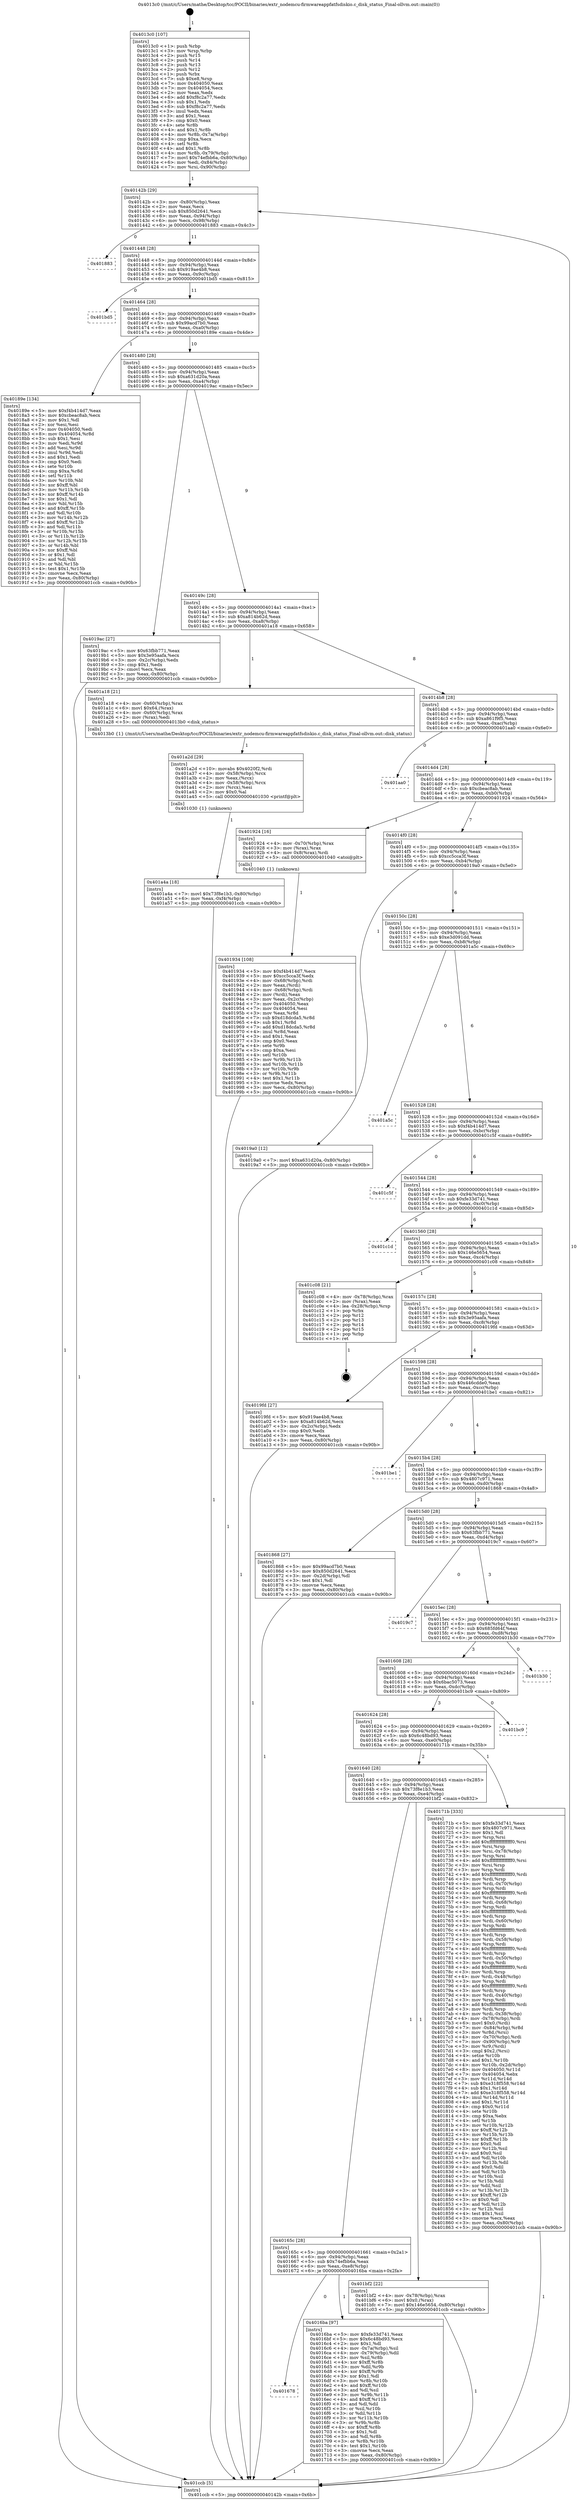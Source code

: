 digraph "0x4013c0" {
  label = "0x4013c0 (/mnt/c/Users/mathe/Desktop/tcc/POCII/binaries/extr_nodemcu-firmwareappfatfsdiskio.c_disk_status_Final-ollvm.out::main(0))"
  labelloc = "t"
  node[shape=record]

  Entry [label="",width=0.3,height=0.3,shape=circle,fillcolor=black,style=filled]
  "0x40142b" [label="{
     0x40142b [29]\l
     | [instrs]\l
     &nbsp;&nbsp;0x40142b \<+3\>: mov -0x80(%rbp),%eax\l
     &nbsp;&nbsp;0x40142e \<+2\>: mov %eax,%ecx\l
     &nbsp;&nbsp;0x401430 \<+6\>: sub $0x850d2641,%ecx\l
     &nbsp;&nbsp;0x401436 \<+6\>: mov %eax,-0x94(%rbp)\l
     &nbsp;&nbsp;0x40143c \<+6\>: mov %ecx,-0x98(%rbp)\l
     &nbsp;&nbsp;0x401442 \<+6\>: je 0000000000401883 \<main+0x4c3\>\l
  }"]
  "0x401883" [label="{
     0x401883\l
  }", style=dashed]
  "0x401448" [label="{
     0x401448 [28]\l
     | [instrs]\l
     &nbsp;&nbsp;0x401448 \<+5\>: jmp 000000000040144d \<main+0x8d\>\l
     &nbsp;&nbsp;0x40144d \<+6\>: mov -0x94(%rbp),%eax\l
     &nbsp;&nbsp;0x401453 \<+5\>: sub $0x919ae4b8,%eax\l
     &nbsp;&nbsp;0x401458 \<+6\>: mov %eax,-0x9c(%rbp)\l
     &nbsp;&nbsp;0x40145e \<+6\>: je 0000000000401bd5 \<main+0x815\>\l
  }"]
  Exit [label="",width=0.3,height=0.3,shape=circle,fillcolor=black,style=filled,peripheries=2]
  "0x401bd5" [label="{
     0x401bd5\l
  }", style=dashed]
  "0x401464" [label="{
     0x401464 [28]\l
     | [instrs]\l
     &nbsp;&nbsp;0x401464 \<+5\>: jmp 0000000000401469 \<main+0xa9\>\l
     &nbsp;&nbsp;0x401469 \<+6\>: mov -0x94(%rbp),%eax\l
     &nbsp;&nbsp;0x40146f \<+5\>: sub $0x99acd7b0,%eax\l
     &nbsp;&nbsp;0x401474 \<+6\>: mov %eax,-0xa0(%rbp)\l
     &nbsp;&nbsp;0x40147a \<+6\>: je 000000000040189e \<main+0x4de\>\l
  }"]
  "0x401a4a" [label="{
     0x401a4a [18]\l
     | [instrs]\l
     &nbsp;&nbsp;0x401a4a \<+7\>: movl $0x73f8e1b3,-0x80(%rbp)\l
     &nbsp;&nbsp;0x401a51 \<+6\>: mov %eax,-0xf4(%rbp)\l
     &nbsp;&nbsp;0x401a57 \<+5\>: jmp 0000000000401ccb \<main+0x90b\>\l
  }"]
  "0x40189e" [label="{
     0x40189e [134]\l
     | [instrs]\l
     &nbsp;&nbsp;0x40189e \<+5\>: mov $0xf4b414d7,%eax\l
     &nbsp;&nbsp;0x4018a3 \<+5\>: mov $0xcbeac8ab,%ecx\l
     &nbsp;&nbsp;0x4018a8 \<+2\>: mov $0x1,%dl\l
     &nbsp;&nbsp;0x4018aa \<+2\>: xor %esi,%esi\l
     &nbsp;&nbsp;0x4018ac \<+7\>: mov 0x404050,%edi\l
     &nbsp;&nbsp;0x4018b3 \<+8\>: mov 0x404054,%r8d\l
     &nbsp;&nbsp;0x4018bb \<+3\>: sub $0x1,%esi\l
     &nbsp;&nbsp;0x4018be \<+3\>: mov %edi,%r9d\l
     &nbsp;&nbsp;0x4018c1 \<+3\>: add %esi,%r9d\l
     &nbsp;&nbsp;0x4018c4 \<+4\>: imul %r9d,%edi\l
     &nbsp;&nbsp;0x4018c8 \<+3\>: and $0x1,%edi\l
     &nbsp;&nbsp;0x4018cb \<+3\>: cmp $0x0,%edi\l
     &nbsp;&nbsp;0x4018ce \<+4\>: sete %r10b\l
     &nbsp;&nbsp;0x4018d2 \<+4\>: cmp $0xa,%r8d\l
     &nbsp;&nbsp;0x4018d6 \<+4\>: setl %r11b\l
     &nbsp;&nbsp;0x4018da \<+3\>: mov %r10b,%bl\l
     &nbsp;&nbsp;0x4018dd \<+3\>: xor $0xff,%bl\l
     &nbsp;&nbsp;0x4018e0 \<+3\>: mov %r11b,%r14b\l
     &nbsp;&nbsp;0x4018e3 \<+4\>: xor $0xff,%r14b\l
     &nbsp;&nbsp;0x4018e7 \<+3\>: xor $0x1,%dl\l
     &nbsp;&nbsp;0x4018ea \<+3\>: mov %bl,%r15b\l
     &nbsp;&nbsp;0x4018ed \<+4\>: and $0xff,%r15b\l
     &nbsp;&nbsp;0x4018f1 \<+3\>: and %dl,%r10b\l
     &nbsp;&nbsp;0x4018f4 \<+3\>: mov %r14b,%r12b\l
     &nbsp;&nbsp;0x4018f7 \<+4\>: and $0xff,%r12b\l
     &nbsp;&nbsp;0x4018fb \<+3\>: and %dl,%r11b\l
     &nbsp;&nbsp;0x4018fe \<+3\>: or %r10b,%r15b\l
     &nbsp;&nbsp;0x401901 \<+3\>: or %r11b,%r12b\l
     &nbsp;&nbsp;0x401904 \<+3\>: xor %r12b,%r15b\l
     &nbsp;&nbsp;0x401907 \<+3\>: or %r14b,%bl\l
     &nbsp;&nbsp;0x40190a \<+3\>: xor $0xff,%bl\l
     &nbsp;&nbsp;0x40190d \<+3\>: or $0x1,%dl\l
     &nbsp;&nbsp;0x401910 \<+2\>: and %dl,%bl\l
     &nbsp;&nbsp;0x401912 \<+3\>: or %bl,%r15b\l
     &nbsp;&nbsp;0x401915 \<+4\>: test $0x1,%r15b\l
     &nbsp;&nbsp;0x401919 \<+3\>: cmovne %ecx,%eax\l
     &nbsp;&nbsp;0x40191c \<+3\>: mov %eax,-0x80(%rbp)\l
     &nbsp;&nbsp;0x40191f \<+5\>: jmp 0000000000401ccb \<main+0x90b\>\l
  }"]
  "0x401480" [label="{
     0x401480 [28]\l
     | [instrs]\l
     &nbsp;&nbsp;0x401480 \<+5\>: jmp 0000000000401485 \<main+0xc5\>\l
     &nbsp;&nbsp;0x401485 \<+6\>: mov -0x94(%rbp),%eax\l
     &nbsp;&nbsp;0x40148b \<+5\>: sub $0xa631d20a,%eax\l
     &nbsp;&nbsp;0x401490 \<+6\>: mov %eax,-0xa4(%rbp)\l
     &nbsp;&nbsp;0x401496 \<+6\>: je 00000000004019ac \<main+0x5ec\>\l
  }"]
  "0x401a2d" [label="{
     0x401a2d [29]\l
     | [instrs]\l
     &nbsp;&nbsp;0x401a2d \<+10\>: movabs $0x4020f2,%rdi\l
     &nbsp;&nbsp;0x401a37 \<+4\>: mov -0x58(%rbp),%rcx\l
     &nbsp;&nbsp;0x401a3b \<+2\>: mov %eax,(%rcx)\l
     &nbsp;&nbsp;0x401a3d \<+4\>: mov -0x58(%rbp),%rcx\l
     &nbsp;&nbsp;0x401a41 \<+2\>: mov (%rcx),%esi\l
     &nbsp;&nbsp;0x401a43 \<+2\>: mov $0x0,%al\l
     &nbsp;&nbsp;0x401a45 \<+5\>: call 0000000000401030 \<printf@plt\>\l
     | [calls]\l
     &nbsp;&nbsp;0x401030 \{1\} (unknown)\l
  }"]
  "0x4019ac" [label="{
     0x4019ac [27]\l
     | [instrs]\l
     &nbsp;&nbsp;0x4019ac \<+5\>: mov $0x63fbb771,%eax\l
     &nbsp;&nbsp;0x4019b1 \<+5\>: mov $0x3e95aafa,%ecx\l
     &nbsp;&nbsp;0x4019b6 \<+3\>: mov -0x2c(%rbp),%edx\l
     &nbsp;&nbsp;0x4019b9 \<+3\>: cmp $0x1,%edx\l
     &nbsp;&nbsp;0x4019bc \<+3\>: cmovl %ecx,%eax\l
     &nbsp;&nbsp;0x4019bf \<+3\>: mov %eax,-0x80(%rbp)\l
     &nbsp;&nbsp;0x4019c2 \<+5\>: jmp 0000000000401ccb \<main+0x90b\>\l
  }"]
  "0x40149c" [label="{
     0x40149c [28]\l
     | [instrs]\l
     &nbsp;&nbsp;0x40149c \<+5\>: jmp 00000000004014a1 \<main+0xe1\>\l
     &nbsp;&nbsp;0x4014a1 \<+6\>: mov -0x94(%rbp),%eax\l
     &nbsp;&nbsp;0x4014a7 \<+5\>: sub $0xa814b62d,%eax\l
     &nbsp;&nbsp;0x4014ac \<+6\>: mov %eax,-0xa8(%rbp)\l
     &nbsp;&nbsp;0x4014b2 \<+6\>: je 0000000000401a18 \<main+0x658\>\l
  }"]
  "0x401934" [label="{
     0x401934 [108]\l
     | [instrs]\l
     &nbsp;&nbsp;0x401934 \<+5\>: mov $0xf4b414d7,%ecx\l
     &nbsp;&nbsp;0x401939 \<+5\>: mov $0xcc5cca3f,%edx\l
     &nbsp;&nbsp;0x40193e \<+4\>: mov -0x68(%rbp),%rdi\l
     &nbsp;&nbsp;0x401942 \<+2\>: mov %eax,(%rdi)\l
     &nbsp;&nbsp;0x401944 \<+4\>: mov -0x68(%rbp),%rdi\l
     &nbsp;&nbsp;0x401948 \<+2\>: mov (%rdi),%eax\l
     &nbsp;&nbsp;0x40194a \<+3\>: mov %eax,-0x2c(%rbp)\l
     &nbsp;&nbsp;0x40194d \<+7\>: mov 0x404050,%eax\l
     &nbsp;&nbsp;0x401954 \<+7\>: mov 0x404054,%esi\l
     &nbsp;&nbsp;0x40195b \<+3\>: mov %eax,%r8d\l
     &nbsp;&nbsp;0x40195e \<+7\>: sub $0xd18dcda5,%r8d\l
     &nbsp;&nbsp;0x401965 \<+4\>: sub $0x1,%r8d\l
     &nbsp;&nbsp;0x401969 \<+7\>: add $0xd18dcda5,%r8d\l
     &nbsp;&nbsp;0x401970 \<+4\>: imul %r8d,%eax\l
     &nbsp;&nbsp;0x401974 \<+3\>: and $0x1,%eax\l
     &nbsp;&nbsp;0x401977 \<+3\>: cmp $0x0,%eax\l
     &nbsp;&nbsp;0x40197a \<+4\>: sete %r9b\l
     &nbsp;&nbsp;0x40197e \<+3\>: cmp $0xa,%esi\l
     &nbsp;&nbsp;0x401981 \<+4\>: setl %r10b\l
     &nbsp;&nbsp;0x401985 \<+3\>: mov %r9b,%r11b\l
     &nbsp;&nbsp;0x401988 \<+3\>: and %r10b,%r11b\l
     &nbsp;&nbsp;0x40198b \<+3\>: xor %r10b,%r9b\l
     &nbsp;&nbsp;0x40198e \<+3\>: or %r9b,%r11b\l
     &nbsp;&nbsp;0x401991 \<+4\>: test $0x1,%r11b\l
     &nbsp;&nbsp;0x401995 \<+3\>: cmovne %edx,%ecx\l
     &nbsp;&nbsp;0x401998 \<+3\>: mov %ecx,-0x80(%rbp)\l
     &nbsp;&nbsp;0x40199b \<+5\>: jmp 0000000000401ccb \<main+0x90b\>\l
  }"]
  "0x401a18" [label="{
     0x401a18 [21]\l
     | [instrs]\l
     &nbsp;&nbsp;0x401a18 \<+4\>: mov -0x60(%rbp),%rax\l
     &nbsp;&nbsp;0x401a1c \<+6\>: movl $0x64,(%rax)\l
     &nbsp;&nbsp;0x401a22 \<+4\>: mov -0x60(%rbp),%rax\l
     &nbsp;&nbsp;0x401a26 \<+2\>: mov (%rax),%edi\l
     &nbsp;&nbsp;0x401a28 \<+5\>: call 00000000004013b0 \<disk_status\>\l
     | [calls]\l
     &nbsp;&nbsp;0x4013b0 \{1\} (/mnt/c/Users/mathe/Desktop/tcc/POCII/binaries/extr_nodemcu-firmwareappfatfsdiskio.c_disk_status_Final-ollvm.out::disk_status)\l
  }"]
  "0x4014b8" [label="{
     0x4014b8 [28]\l
     | [instrs]\l
     &nbsp;&nbsp;0x4014b8 \<+5\>: jmp 00000000004014bd \<main+0xfd\>\l
     &nbsp;&nbsp;0x4014bd \<+6\>: mov -0x94(%rbp),%eax\l
     &nbsp;&nbsp;0x4014c3 \<+5\>: sub $0xa861f9f5,%eax\l
     &nbsp;&nbsp;0x4014c8 \<+6\>: mov %eax,-0xac(%rbp)\l
     &nbsp;&nbsp;0x4014ce \<+6\>: je 0000000000401aa0 \<main+0x6e0\>\l
  }"]
  "0x4013c0" [label="{
     0x4013c0 [107]\l
     | [instrs]\l
     &nbsp;&nbsp;0x4013c0 \<+1\>: push %rbp\l
     &nbsp;&nbsp;0x4013c1 \<+3\>: mov %rsp,%rbp\l
     &nbsp;&nbsp;0x4013c4 \<+2\>: push %r15\l
     &nbsp;&nbsp;0x4013c6 \<+2\>: push %r14\l
     &nbsp;&nbsp;0x4013c8 \<+2\>: push %r13\l
     &nbsp;&nbsp;0x4013ca \<+2\>: push %r12\l
     &nbsp;&nbsp;0x4013cc \<+1\>: push %rbx\l
     &nbsp;&nbsp;0x4013cd \<+7\>: sub $0xe8,%rsp\l
     &nbsp;&nbsp;0x4013d4 \<+7\>: mov 0x404050,%eax\l
     &nbsp;&nbsp;0x4013db \<+7\>: mov 0x404054,%ecx\l
     &nbsp;&nbsp;0x4013e2 \<+2\>: mov %eax,%edx\l
     &nbsp;&nbsp;0x4013e4 \<+6\>: add $0xf8c2a77,%edx\l
     &nbsp;&nbsp;0x4013ea \<+3\>: sub $0x1,%edx\l
     &nbsp;&nbsp;0x4013ed \<+6\>: sub $0xf8c2a77,%edx\l
     &nbsp;&nbsp;0x4013f3 \<+3\>: imul %edx,%eax\l
     &nbsp;&nbsp;0x4013f6 \<+3\>: and $0x1,%eax\l
     &nbsp;&nbsp;0x4013f9 \<+3\>: cmp $0x0,%eax\l
     &nbsp;&nbsp;0x4013fc \<+4\>: sete %r8b\l
     &nbsp;&nbsp;0x401400 \<+4\>: and $0x1,%r8b\l
     &nbsp;&nbsp;0x401404 \<+4\>: mov %r8b,-0x7a(%rbp)\l
     &nbsp;&nbsp;0x401408 \<+3\>: cmp $0xa,%ecx\l
     &nbsp;&nbsp;0x40140b \<+4\>: setl %r8b\l
     &nbsp;&nbsp;0x40140f \<+4\>: and $0x1,%r8b\l
     &nbsp;&nbsp;0x401413 \<+4\>: mov %r8b,-0x79(%rbp)\l
     &nbsp;&nbsp;0x401417 \<+7\>: movl $0x74efbb6a,-0x80(%rbp)\l
     &nbsp;&nbsp;0x40141e \<+6\>: mov %edi,-0x84(%rbp)\l
     &nbsp;&nbsp;0x401424 \<+7\>: mov %rsi,-0x90(%rbp)\l
  }"]
  "0x401aa0" [label="{
     0x401aa0\l
  }", style=dashed]
  "0x4014d4" [label="{
     0x4014d4 [28]\l
     | [instrs]\l
     &nbsp;&nbsp;0x4014d4 \<+5\>: jmp 00000000004014d9 \<main+0x119\>\l
     &nbsp;&nbsp;0x4014d9 \<+6\>: mov -0x94(%rbp),%eax\l
     &nbsp;&nbsp;0x4014df \<+5\>: sub $0xcbeac8ab,%eax\l
     &nbsp;&nbsp;0x4014e4 \<+6\>: mov %eax,-0xb0(%rbp)\l
     &nbsp;&nbsp;0x4014ea \<+6\>: je 0000000000401924 \<main+0x564\>\l
  }"]
  "0x401ccb" [label="{
     0x401ccb [5]\l
     | [instrs]\l
     &nbsp;&nbsp;0x401ccb \<+5\>: jmp 000000000040142b \<main+0x6b\>\l
  }"]
  "0x401924" [label="{
     0x401924 [16]\l
     | [instrs]\l
     &nbsp;&nbsp;0x401924 \<+4\>: mov -0x70(%rbp),%rax\l
     &nbsp;&nbsp;0x401928 \<+3\>: mov (%rax),%rax\l
     &nbsp;&nbsp;0x40192b \<+4\>: mov 0x8(%rax),%rdi\l
     &nbsp;&nbsp;0x40192f \<+5\>: call 0000000000401040 \<atoi@plt\>\l
     | [calls]\l
     &nbsp;&nbsp;0x401040 \{1\} (unknown)\l
  }"]
  "0x4014f0" [label="{
     0x4014f0 [28]\l
     | [instrs]\l
     &nbsp;&nbsp;0x4014f0 \<+5\>: jmp 00000000004014f5 \<main+0x135\>\l
     &nbsp;&nbsp;0x4014f5 \<+6\>: mov -0x94(%rbp),%eax\l
     &nbsp;&nbsp;0x4014fb \<+5\>: sub $0xcc5cca3f,%eax\l
     &nbsp;&nbsp;0x401500 \<+6\>: mov %eax,-0xb4(%rbp)\l
     &nbsp;&nbsp;0x401506 \<+6\>: je 00000000004019a0 \<main+0x5e0\>\l
  }"]
  "0x401678" [label="{
     0x401678\l
  }", style=dashed]
  "0x4019a0" [label="{
     0x4019a0 [12]\l
     | [instrs]\l
     &nbsp;&nbsp;0x4019a0 \<+7\>: movl $0xa631d20a,-0x80(%rbp)\l
     &nbsp;&nbsp;0x4019a7 \<+5\>: jmp 0000000000401ccb \<main+0x90b\>\l
  }"]
  "0x40150c" [label="{
     0x40150c [28]\l
     | [instrs]\l
     &nbsp;&nbsp;0x40150c \<+5\>: jmp 0000000000401511 \<main+0x151\>\l
     &nbsp;&nbsp;0x401511 \<+6\>: mov -0x94(%rbp),%eax\l
     &nbsp;&nbsp;0x401517 \<+5\>: sub $0xe3d091dd,%eax\l
     &nbsp;&nbsp;0x40151c \<+6\>: mov %eax,-0xb8(%rbp)\l
     &nbsp;&nbsp;0x401522 \<+6\>: je 0000000000401a5c \<main+0x69c\>\l
  }"]
  "0x4016ba" [label="{
     0x4016ba [97]\l
     | [instrs]\l
     &nbsp;&nbsp;0x4016ba \<+5\>: mov $0xfe33d741,%eax\l
     &nbsp;&nbsp;0x4016bf \<+5\>: mov $0x6c48bd93,%ecx\l
     &nbsp;&nbsp;0x4016c4 \<+2\>: mov $0x1,%dl\l
     &nbsp;&nbsp;0x4016c6 \<+4\>: mov -0x7a(%rbp),%sil\l
     &nbsp;&nbsp;0x4016ca \<+4\>: mov -0x79(%rbp),%dil\l
     &nbsp;&nbsp;0x4016ce \<+3\>: mov %sil,%r8b\l
     &nbsp;&nbsp;0x4016d1 \<+4\>: xor $0xff,%r8b\l
     &nbsp;&nbsp;0x4016d5 \<+3\>: mov %dil,%r9b\l
     &nbsp;&nbsp;0x4016d8 \<+4\>: xor $0xff,%r9b\l
     &nbsp;&nbsp;0x4016dc \<+3\>: xor $0x1,%dl\l
     &nbsp;&nbsp;0x4016df \<+3\>: mov %r8b,%r10b\l
     &nbsp;&nbsp;0x4016e2 \<+4\>: and $0xff,%r10b\l
     &nbsp;&nbsp;0x4016e6 \<+3\>: and %dl,%sil\l
     &nbsp;&nbsp;0x4016e9 \<+3\>: mov %r9b,%r11b\l
     &nbsp;&nbsp;0x4016ec \<+4\>: and $0xff,%r11b\l
     &nbsp;&nbsp;0x4016f0 \<+3\>: and %dl,%dil\l
     &nbsp;&nbsp;0x4016f3 \<+3\>: or %sil,%r10b\l
     &nbsp;&nbsp;0x4016f6 \<+3\>: or %dil,%r11b\l
     &nbsp;&nbsp;0x4016f9 \<+3\>: xor %r11b,%r10b\l
     &nbsp;&nbsp;0x4016fc \<+3\>: or %r9b,%r8b\l
     &nbsp;&nbsp;0x4016ff \<+4\>: xor $0xff,%r8b\l
     &nbsp;&nbsp;0x401703 \<+3\>: or $0x1,%dl\l
     &nbsp;&nbsp;0x401706 \<+3\>: and %dl,%r8b\l
     &nbsp;&nbsp;0x401709 \<+3\>: or %r8b,%r10b\l
     &nbsp;&nbsp;0x40170c \<+4\>: test $0x1,%r10b\l
     &nbsp;&nbsp;0x401710 \<+3\>: cmovne %ecx,%eax\l
     &nbsp;&nbsp;0x401713 \<+3\>: mov %eax,-0x80(%rbp)\l
     &nbsp;&nbsp;0x401716 \<+5\>: jmp 0000000000401ccb \<main+0x90b\>\l
  }"]
  "0x401a5c" [label="{
     0x401a5c\l
  }", style=dashed]
  "0x401528" [label="{
     0x401528 [28]\l
     | [instrs]\l
     &nbsp;&nbsp;0x401528 \<+5\>: jmp 000000000040152d \<main+0x16d\>\l
     &nbsp;&nbsp;0x40152d \<+6\>: mov -0x94(%rbp),%eax\l
     &nbsp;&nbsp;0x401533 \<+5\>: sub $0xf4b414d7,%eax\l
     &nbsp;&nbsp;0x401538 \<+6\>: mov %eax,-0xbc(%rbp)\l
     &nbsp;&nbsp;0x40153e \<+6\>: je 0000000000401c5f \<main+0x89f\>\l
  }"]
  "0x40165c" [label="{
     0x40165c [28]\l
     | [instrs]\l
     &nbsp;&nbsp;0x40165c \<+5\>: jmp 0000000000401661 \<main+0x2a1\>\l
     &nbsp;&nbsp;0x401661 \<+6\>: mov -0x94(%rbp),%eax\l
     &nbsp;&nbsp;0x401667 \<+5\>: sub $0x74efbb6a,%eax\l
     &nbsp;&nbsp;0x40166c \<+6\>: mov %eax,-0xe8(%rbp)\l
     &nbsp;&nbsp;0x401672 \<+6\>: je 00000000004016ba \<main+0x2fa\>\l
  }"]
  "0x401c5f" [label="{
     0x401c5f\l
  }", style=dashed]
  "0x401544" [label="{
     0x401544 [28]\l
     | [instrs]\l
     &nbsp;&nbsp;0x401544 \<+5\>: jmp 0000000000401549 \<main+0x189\>\l
     &nbsp;&nbsp;0x401549 \<+6\>: mov -0x94(%rbp),%eax\l
     &nbsp;&nbsp;0x40154f \<+5\>: sub $0xfe33d741,%eax\l
     &nbsp;&nbsp;0x401554 \<+6\>: mov %eax,-0xc0(%rbp)\l
     &nbsp;&nbsp;0x40155a \<+6\>: je 0000000000401c1d \<main+0x85d\>\l
  }"]
  "0x401bf2" [label="{
     0x401bf2 [22]\l
     | [instrs]\l
     &nbsp;&nbsp;0x401bf2 \<+4\>: mov -0x78(%rbp),%rax\l
     &nbsp;&nbsp;0x401bf6 \<+6\>: movl $0x0,(%rax)\l
     &nbsp;&nbsp;0x401bfc \<+7\>: movl $0x146e5654,-0x80(%rbp)\l
     &nbsp;&nbsp;0x401c03 \<+5\>: jmp 0000000000401ccb \<main+0x90b\>\l
  }"]
  "0x401c1d" [label="{
     0x401c1d\l
  }", style=dashed]
  "0x401560" [label="{
     0x401560 [28]\l
     | [instrs]\l
     &nbsp;&nbsp;0x401560 \<+5\>: jmp 0000000000401565 \<main+0x1a5\>\l
     &nbsp;&nbsp;0x401565 \<+6\>: mov -0x94(%rbp),%eax\l
     &nbsp;&nbsp;0x40156b \<+5\>: sub $0x146e5654,%eax\l
     &nbsp;&nbsp;0x401570 \<+6\>: mov %eax,-0xc4(%rbp)\l
     &nbsp;&nbsp;0x401576 \<+6\>: je 0000000000401c08 \<main+0x848\>\l
  }"]
  "0x401640" [label="{
     0x401640 [28]\l
     | [instrs]\l
     &nbsp;&nbsp;0x401640 \<+5\>: jmp 0000000000401645 \<main+0x285\>\l
     &nbsp;&nbsp;0x401645 \<+6\>: mov -0x94(%rbp),%eax\l
     &nbsp;&nbsp;0x40164b \<+5\>: sub $0x73f8e1b3,%eax\l
     &nbsp;&nbsp;0x401650 \<+6\>: mov %eax,-0xe4(%rbp)\l
     &nbsp;&nbsp;0x401656 \<+6\>: je 0000000000401bf2 \<main+0x832\>\l
  }"]
  "0x401c08" [label="{
     0x401c08 [21]\l
     | [instrs]\l
     &nbsp;&nbsp;0x401c08 \<+4\>: mov -0x78(%rbp),%rax\l
     &nbsp;&nbsp;0x401c0c \<+2\>: mov (%rax),%eax\l
     &nbsp;&nbsp;0x401c0e \<+4\>: lea -0x28(%rbp),%rsp\l
     &nbsp;&nbsp;0x401c12 \<+1\>: pop %rbx\l
     &nbsp;&nbsp;0x401c13 \<+2\>: pop %r12\l
     &nbsp;&nbsp;0x401c15 \<+2\>: pop %r13\l
     &nbsp;&nbsp;0x401c17 \<+2\>: pop %r14\l
     &nbsp;&nbsp;0x401c19 \<+2\>: pop %r15\l
     &nbsp;&nbsp;0x401c1b \<+1\>: pop %rbp\l
     &nbsp;&nbsp;0x401c1c \<+1\>: ret\l
  }"]
  "0x40157c" [label="{
     0x40157c [28]\l
     | [instrs]\l
     &nbsp;&nbsp;0x40157c \<+5\>: jmp 0000000000401581 \<main+0x1c1\>\l
     &nbsp;&nbsp;0x401581 \<+6\>: mov -0x94(%rbp),%eax\l
     &nbsp;&nbsp;0x401587 \<+5\>: sub $0x3e95aafa,%eax\l
     &nbsp;&nbsp;0x40158c \<+6\>: mov %eax,-0xc8(%rbp)\l
     &nbsp;&nbsp;0x401592 \<+6\>: je 00000000004019fd \<main+0x63d\>\l
  }"]
  "0x40171b" [label="{
     0x40171b [333]\l
     | [instrs]\l
     &nbsp;&nbsp;0x40171b \<+5\>: mov $0xfe33d741,%eax\l
     &nbsp;&nbsp;0x401720 \<+5\>: mov $0x4807c971,%ecx\l
     &nbsp;&nbsp;0x401725 \<+2\>: mov $0x1,%dl\l
     &nbsp;&nbsp;0x401727 \<+3\>: mov %rsp,%rsi\l
     &nbsp;&nbsp;0x40172a \<+4\>: add $0xfffffffffffffff0,%rsi\l
     &nbsp;&nbsp;0x40172e \<+3\>: mov %rsi,%rsp\l
     &nbsp;&nbsp;0x401731 \<+4\>: mov %rsi,-0x78(%rbp)\l
     &nbsp;&nbsp;0x401735 \<+3\>: mov %rsp,%rsi\l
     &nbsp;&nbsp;0x401738 \<+4\>: add $0xfffffffffffffff0,%rsi\l
     &nbsp;&nbsp;0x40173c \<+3\>: mov %rsi,%rsp\l
     &nbsp;&nbsp;0x40173f \<+3\>: mov %rsp,%rdi\l
     &nbsp;&nbsp;0x401742 \<+4\>: add $0xfffffffffffffff0,%rdi\l
     &nbsp;&nbsp;0x401746 \<+3\>: mov %rdi,%rsp\l
     &nbsp;&nbsp;0x401749 \<+4\>: mov %rdi,-0x70(%rbp)\l
     &nbsp;&nbsp;0x40174d \<+3\>: mov %rsp,%rdi\l
     &nbsp;&nbsp;0x401750 \<+4\>: add $0xfffffffffffffff0,%rdi\l
     &nbsp;&nbsp;0x401754 \<+3\>: mov %rdi,%rsp\l
     &nbsp;&nbsp;0x401757 \<+4\>: mov %rdi,-0x68(%rbp)\l
     &nbsp;&nbsp;0x40175b \<+3\>: mov %rsp,%rdi\l
     &nbsp;&nbsp;0x40175e \<+4\>: add $0xfffffffffffffff0,%rdi\l
     &nbsp;&nbsp;0x401762 \<+3\>: mov %rdi,%rsp\l
     &nbsp;&nbsp;0x401765 \<+4\>: mov %rdi,-0x60(%rbp)\l
     &nbsp;&nbsp;0x401769 \<+3\>: mov %rsp,%rdi\l
     &nbsp;&nbsp;0x40176c \<+4\>: add $0xfffffffffffffff0,%rdi\l
     &nbsp;&nbsp;0x401770 \<+3\>: mov %rdi,%rsp\l
     &nbsp;&nbsp;0x401773 \<+4\>: mov %rdi,-0x58(%rbp)\l
     &nbsp;&nbsp;0x401777 \<+3\>: mov %rsp,%rdi\l
     &nbsp;&nbsp;0x40177a \<+4\>: add $0xfffffffffffffff0,%rdi\l
     &nbsp;&nbsp;0x40177e \<+3\>: mov %rdi,%rsp\l
     &nbsp;&nbsp;0x401781 \<+4\>: mov %rdi,-0x50(%rbp)\l
     &nbsp;&nbsp;0x401785 \<+3\>: mov %rsp,%rdi\l
     &nbsp;&nbsp;0x401788 \<+4\>: add $0xfffffffffffffff0,%rdi\l
     &nbsp;&nbsp;0x40178c \<+3\>: mov %rdi,%rsp\l
     &nbsp;&nbsp;0x40178f \<+4\>: mov %rdi,-0x48(%rbp)\l
     &nbsp;&nbsp;0x401793 \<+3\>: mov %rsp,%rdi\l
     &nbsp;&nbsp;0x401796 \<+4\>: add $0xfffffffffffffff0,%rdi\l
     &nbsp;&nbsp;0x40179a \<+3\>: mov %rdi,%rsp\l
     &nbsp;&nbsp;0x40179d \<+4\>: mov %rdi,-0x40(%rbp)\l
     &nbsp;&nbsp;0x4017a1 \<+3\>: mov %rsp,%rdi\l
     &nbsp;&nbsp;0x4017a4 \<+4\>: add $0xfffffffffffffff0,%rdi\l
     &nbsp;&nbsp;0x4017a8 \<+3\>: mov %rdi,%rsp\l
     &nbsp;&nbsp;0x4017ab \<+4\>: mov %rdi,-0x38(%rbp)\l
     &nbsp;&nbsp;0x4017af \<+4\>: mov -0x78(%rbp),%rdi\l
     &nbsp;&nbsp;0x4017b3 \<+6\>: movl $0x0,(%rdi)\l
     &nbsp;&nbsp;0x4017b9 \<+7\>: mov -0x84(%rbp),%r8d\l
     &nbsp;&nbsp;0x4017c0 \<+3\>: mov %r8d,(%rsi)\l
     &nbsp;&nbsp;0x4017c3 \<+4\>: mov -0x70(%rbp),%rdi\l
     &nbsp;&nbsp;0x4017c7 \<+7\>: mov -0x90(%rbp),%r9\l
     &nbsp;&nbsp;0x4017ce \<+3\>: mov %r9,(%rdi)\l
     &nbsp;&nbsp;0x4017d1 \<+3\>: cmpl $0x2,(%rsi)\l
     &nbsp;&nbsp;0x4017d4 \<+4\>: setne %r10b\l
     &nbsp;&nbsp;0x4017d8 \<+4\>: and $0x1,%r10b\l
     &nbsp;&nbsp;0x4017dc \<+4\>: mov %r10b,-0x2d(%rbp)\l
     &nbsp;&nbsp;0x4017e0 \<+8\>: mov 0x404050,%r11d\l
     &nbsp;&nbsp;0x4017e8 \<+7\>: mov 0x404054,%ebx\l
     &nbsp;&nbsp;0x4017ef \<+3\>: mov %r11d,%r14d\l
     &nbsp;&nbsp;0x4017f2 \<+7\>: sub $0xe318f558,%r14d\l
     &nbsp;&nbsp;0x4017f9 \<+4\>: sub $0x1,%r14d\l
     &nbsp;&nbsp;0x4017fd \<+7\>: add $0xe318f558,%r14d\l
     &nbsp;&nbsp;0x401804 \<+4\>: imul %r14d,%r11d\l
     &nbsp;&nbsp;0x401808 \<+4\>: and $0x1,%r11d\l
     &nbsp;&nbsp;0x40180c \<+4\>: cmp $0x0,%r11d\l
     &nbsp;&nbsp;0x401810 \<+4\>: sete %r10b\l
     &nbsp;&nbsp;0x401814 \<+3\>: cmp $0xa,%ebx\l
     &nbsp;&nbsp;0x401817 \<+4\>: setl %r15b\l
     &nbsp;&nbsp;0x40181b \<+3\>: mov %r10b,%r12b\l
     &nbsp;&nbsp;0x40181e \<+4\>: xor $0xff,%r12b\l
     &nbsp;&nbsp;0x401822 \<+3\>: mov %r15b,%r13b\l
     &nbsp;&nbsp;0x401825 \<+4\>: xor $0xff,%r13b\l
     &nbsp;&nbsp;0x401829 \<+3\>: xor $0x0,%dl\l
     &nbsp;&nbsp;0x40182c \<+3\>: mov %r12b,%sil\l
     &nbsp;&nbsp;0x40182f \<+4\>: and $0x0,%sil\l
     &nbsp;&nbsp;0x401833 \<+3\>: and %dl,%r10b\l
     &nbsp;&nbsp;0x401836 \<+3\>: mov %r13b,%dil\l
     &nbsp;&nbsp;0x401839 \<+4\>: and $0x0,%dil\l
     &nbsp;&nbsp;0x40183d \<+3\>: and %dl,%r15b\l
     &nbsp;&nbsp;0x401840 \<+3\>: or %r10b,%sil\l
     &nbsp;&nbsp;0x401843 \<+3\>: or %r15b,%dil\l
     &nbsp;&nbsp;0x401846 \<+3\>: xor %dil,%sil\l
     &nbsp;&nbsp;0x401849 \<+3\>: or %r13b,%r12b\l
     &nbsp;&nbsp;0x40184c \<+4\>: xor $0xff,%r12b\l
     &nbsp;&nbsp;0x401850 \<+3\>: or $0x0,%dl\l
     &nbsp;&nbsp;0x401853 \<+3\>: and %dl,%r12b\l
     &nbsp;&nbsp;0x401856 \<+3\>: or %r12b,%sil\l
     &nbsp;&nbsp;0x401859 \<+4\>: test $0x1,%sil\l
     &nbsp;&nbsp;0x40185d \<+3\>: cmovne %ecx,%eax\l
     &nbsp;&nbsp;0x401860 \<+3\>: mov %eax,-0x80(%rbp)\l
     &nbsp;&nbsp;0x401863 \<+5\>: jmp 0000000000401ccb \<main+0x90b\>\l
  }"]
  "0x4019fd" [label="{
     0x4019fd [27]\l
     | [instrs]\l
     &nbsp;&nbsp;0x4019fd \<+5\>: mov $0x919ae4b8,%eax\l
     &nbsp;&nbsp;0x401a02 \<+5\>: mov $0xa814b62d,%ecx\l
     &nbsp;&nbsp;0x401a07 \<+3\>: mov -0x2c(%rbp),%edx\l
     &nbsp;&nbsp;0x401a0a \<+3\>: cmp $0x0,%edx\l
     &nbsp;&nbsp;0x401a0d \<+3\>: cmove %ecx,%eax\l
     &nbsp;&nbsp;0x401a10 \<+3\>: mov %eax,-0x80(%rbp)\l
     &nbsp;&nbsp;0x401a13 \<+5\>: jmp 0000000000401ccb \<main+0x90b\>\l
  }"]
  "0x401598" [label="{
     0x401598 [28]\l
     | [instrs]\l
     &nbsp;&nbsp;0x401598 \<+5\>: jmp 000000000040159d \<main+0x1dd\>\l
     &nbsp;&nbsp;0x40159d \<+6\>: mov -0x94(%rbp),%eax\l
     &nbsp;&nbsp;0x4015a3 \<+5\>: sub $0x446cdde0,%eax\l
     &nbsp;&nbsp;0x4015a8 \<+6\>: mov %eax,-0xcc(%rbp)\l
     &nbsp;&nbsp;0x4015ae \<+6\>: je 0000000000401be1 \<main+0x821\>\l
  }"]
  "0x401624" [label="{
     0x401624 [28]\l
     | [instrs]\l
     &nbsp;&nbsp;0x401624 \<+5\>: jmp 0000000000401629 \<main+0x269\>\l
     &nbsp;&nbsp;0x401629 \<+6\>: mov -0x94(%rbp),%eax\l
     &nbsp;&nbsp;0x40162f \<+5\>: sub $0x6c48bd93,%eax\l
     &nbsp;&nbsp;0x401634 \<+6\>: mov %eax,-0xe0(%rbp)\l
     &nbsp;&nbsp;0x40163a \<+6\>: je 000000000040171b \<main+0x35b\>\l
  }"]
  "0x401be1" [label="{
     0x401be1\l
  }", style=dashed]
  "0x4015b4" [label="{
     0x4015b4 [28]\l
     | [instrs]\l
     &nbsp;&nbsp;0x4015b4 \<+5\>: jmp 00000000004015b9 \<main+0x1f9\>\l
     &nbsp;&nbsp;0x4015b9 \<+6\>: mov -0x94(%rbp),%eax\l
     &nbsp;&nbsp;0x4015bf \<+5\>: sub $0x4807c971,%eax\l
     &nbsp;&nbsp;0x4015c4 \<+6\>: mov %eax,-0xd0(%rbp)\l
     &nbsp;&nbsp;0x4015ca \<+6\>: je 0000000000401868 \<main+0x4a8\>\l
  }"]
  "0x401bc9" [label="{
     0x401bc9\l
  }", style=dashed]
  "0x401868" [label="{
     0x401868 [27]\l
     | [instrs]\l
     &nbsp;&nbsp;0x401868 \<+5\>: mov $0x99acd7b0,%eax\l
     &nbsp;&nbsp;0x40186d \<+5\>: mov $0x850d2641,%ecx\l
     &nbsp;&nbsp;0x401872 \<+3\>: mov -0x2d(%rbp),%dl\l
     &nbsp;&nbsp;0x401875 \<+3\>: test $0x1,%dl\l
     &nbsp;&nbsp;0x401878 \<+3\>: cmovne %ecx,%eax\l
     &nbsp;&nbsp;0x40187b \<+3\>: mov %eax,-0x80(%rbp)\l
     &nbsp;&nbsp;0x40187e \<+5\>: jmp 0000000000401ccb \<main+0x90b\>\l
  }"]
  "0x4015d0" [label="{
     0x4015d0 [28]\l
     | [instrs]\l
     &nbsp;&nbsp;0x4015d0 \<+5\>: jmp 00000000004015d5 \<main+0x215\>\l
     &nbsp;&nbsp;0x4015d5 \<+6\>: mov -0x94(%rbp),%eax\l
     &nbsp;&nbsp;0x4015db \<+5\>: sub $0x63fbb771,%eax\l
     &nbsp;&nbsp;0x4015e0 \<+6\>: mov %eax,-0xd4(%rbp)\l
     &nbsp;&nbsp;0x4015e6 \<+6\>: je 00000000004019c7 \<main+0x607\>\l
  }"]
  "0x401608" [label="{
     0x401608 [28]\l
     | [instrs]\l
     &nbsp;&nbsp;0x401608 \<+5\>: jmp 000000000040160d \<main+0x24d\>\l
     &nbsp;&nbsp;0x40160d \<+6\>: mov -0x94(%rbp),%eax\l
     &nbsp;&nbsp;0x401613 \<+5\>: sub $0x6bac5073,%eax\l
     &nbsp;&nbsp;0x401618 \<+6\>: mov %eax,-0xdc(%rbp)\l
     &nbsp;&nbsp;0x40161e \<+6\>: je 0000000000401bc9 \<main+0x809\>\l
  }"]
  "0x4019c7" [label="{
     0x4019c7\l
  }", style=dashed]
  "0x4015ec" [label="{
     0x4015ec [28]\l
     | [instrs]\l
     &nbsp;&nbsp;0x4015ec \<+5\>: jmp 00000000004015f1 \<main+0x231\>\l
     &nbsp;&nbsp;0x4015f1 \<+6\>: mov -0x94(%rbp),%eax\l
     &nbsp;&nbsp;0x4015f7 \<+5\>: sub $0x685fd64f,%eax\l
     &nbsp;&nbsp;0x4015fc \<+6\>: mov %eax,-0xd8(%rbp)\l
     &nbsp;&nbsp;0x401602 \<+6\>: je 0000000000401b30 \<main+0x770\>\l
  }"]
  "0x401b30" [label="{
     0x401b30\l
  }", style=dashed]
  Entry -> "0x4013c0" [label=" 1"]
  "0x40142b" -> "0x401883" [label=" 0"]
  "0x40142b" -> "0x401448" [label=" 11"]
  "0x401c08" -> Exit [label=" 1"]
  "0x401448" -> "0x401bd5" [label=" 0"]
  "0x401448" -> "0x401464" [label=" 11"]
  "0x401bf2" -> "0x401ccb" [label=" 1"]
  "0x401464" -> "0x40189e" [label=" 1"]
  "0x401464" -> "0x401480" [label=" 10"]
  "0x401a4a" -> "0x401ccb" [label=" 1"]
  "0x401480" -> "0x4019ac" [label=" 1"]
  "0x401480" -> "0x40149c" [label=" 9"]
  "0x401a2d" -> "0x401a4a" [label=" 1"]
  "0x40149c" -> "0x401a18" [label=" 1"]
  "0x40149c" -> "0x4014b8" [label=" 8"]
  "0x401a18" -> "0x401a2d" [label=" 1"]
  "0x4014b8" -> "0x401aa0" [label=" 0"]
  "0x4014b8" -> "0x4014d4" [label=" 8"]
  "0x4019ac" -> "0x401ccb" [label=" 1"]
  "0x4014d4" -> "0x401924" [label=" 1"]
  "0x4014d4" -> "0x4014f0" [label=" 7"]
  "0x4019a0" -> "0x401ccb" [label=" 1"]
  "0x4014f0" -> "0x4019a0" [label=" 1"]
  "0x4014f0" -> "0x40150c" [label=" 6"]
  "0x401934" -> "0x401ccb" [label=" 1"]
  "0x40150c" -> "0x401a5c" [label=" 0"]
  "0x40150c" -> "0x401528" [label=" 6"]
  "0x401924" -> "0x401934" [label=" 1"]
  "0x401528" -> "0x401c5f" [label=" 0"]
  "0x401528" -> "0x401544" [label=" 6"]
  "0x401868" -> "0x401ccb" [label=" 1"]
  "0x401544" -> "0x401c1d" [label=" 0"]
  "0x401544" -> "0x401560" [label=" 6"]
  "0x40171b" -> "0x401ccb" [label=" 1"]
  "0x401560" -> "0x401c08" [label=" 1"]
  "0x401560" -> "0x40157c" [label=" 5"]
  "0x401ccb" -> "0x40142b" [label=" 10"]
  "0x40157c" -> "0x4019fd" [label=" 1"]
  "0x40157c" -> "0x401598" [label=" 4"]
  "0x4013c0" -> "0x40142b" [label=" 1"]
  "0x401598" -> "0x401be1" [label=" 0"]
  "0x401598" -> "0x4015b4" [label=" 4"]
  "0x40165c" -> "0x401678" [label=" 0"]
  "0x4015b4" -> "0x401868" [label=" 1"]
  "0x4015b4" -> "0x4015d0" [label=" 3"]
  "0x40165c" -> "0x4016ba" [label=" 1"]
  "0x4015d0" -> "0x4019c7" [label=" 0"]
  "0x4015d0" -> "0x4015ec" [label=" 3"]
  "0x401640" -> "0x40165c" [label=" 1"]
  "0x4015ec" -> "0x401b30" [label=" 0"]
  "0x4015ec" -> "0x401608" [label=" 3"]
  "0x40189e" -> "0x401ccb" [label=" 1"]
  "0x401608" -> "0x401bc9" [label=" 0"]
  "0x401608" -> "0x401624" [label=" 3"]
  "0x4016ba" -> "0x401ccb" [label=" 1"]
  "0x401624" -> "0x40171b" [label=" 1"]
  "0x401624" -> "0x401640" [label=" 2"]
  "0x4019fd" -> "0x401ccb" [label=" 1"]
  "0x401640" -> "0x401bf2" [label=" 1"]
}
